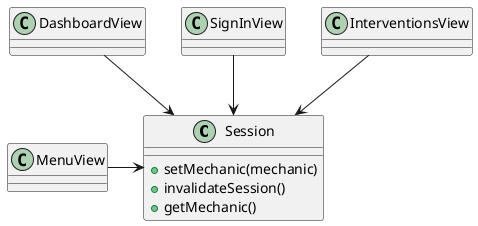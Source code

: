 @startuml
	class Session {
	+setMechanic(mechanic)
	+invalidateSession()
	+getMechanic()
	}

	DashboardView --> Session
	SignInView --> Session
	InterventionsView --> Session
	MenuView -> Session
@enduml